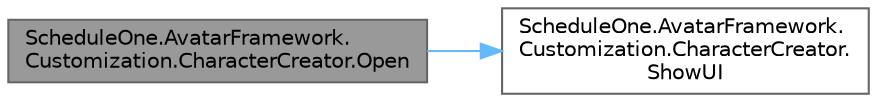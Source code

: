digraph "ScheduleOne.AvatarFramework.Customization.CharacterCreator.Open"
{
 // LATEX_PDF_SIZE
  bgcolor="transparent";
  edge [fontname=Helvetica,fontsize=10,labelfontname=Helvetica,labelfontsize=10];
  node [fontname=Helvetica,fontsize=10,shape=box,height=0.2,width=0.4];
  rankdir="LR";
  Node1 [id="Node000001",label="ScheduleOne.AvatarFramework.\lCustomization.CharacterCreator.Open",height=0.2,width=0.4,color="gray40", fillcolor="grey60", style="filled", fontcolor="black",tooltip=" "];
  Node1 -> Node2 [id="edge1_Node000001_Node000002",color="steelblue1",style="solid",tooltip=" "];
  Node2 [id="Node000002",label="ScheduleOne.AvatarFramework.\lCustomization.CharacterCreator.\lShowUI",height=0.2,width=0.4,color="grey40", fillcolor="white", style="filled",URL="$class_schedule_one_1_1_avatar_framework_1_1_customization_1_1_character_creator.html#a77edd1f8eac39e3daefc1b8ba586ffa6",tooltip=" "];
}
